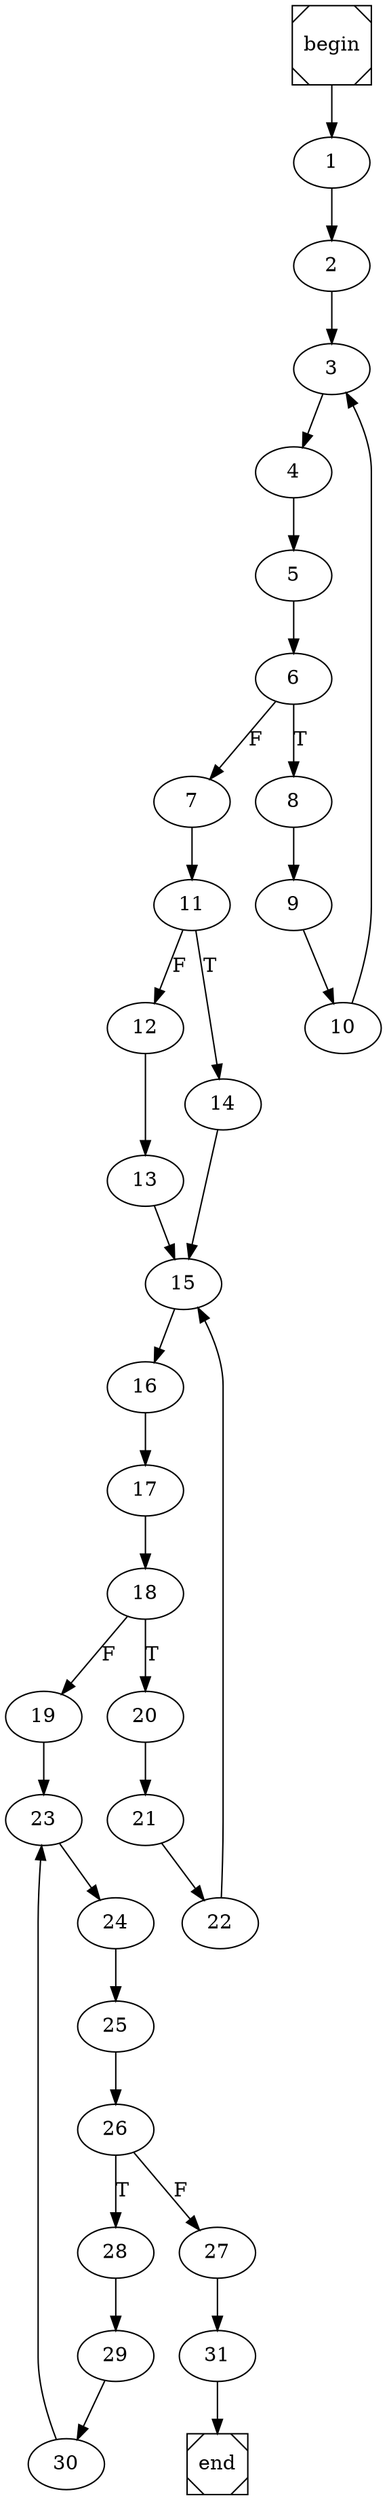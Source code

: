 digraph cfg {
	begin [shape=Msquare];
	end [shape=Msquare];
	begin -> 1;	1 -> 2;	2 -> 3;	3 -> 4;	4 -> 5;	5 -> 6;	6 -> 8[label=T];	6 -> 7[label=F];	7 -> 11;	8 -> 9;	9 -> 10;	10 -> 3;	11 -> 14[label=T];	11 -> 12[label=F];	12 -> 13;	13 -> 15;	14 -> 15;	15 -> 16;	16 -> 17;	17 -> 18;	18 -> 20[label=T];	18 -> 19[label=F];	19 -> 23;	20 -> 21;	21 -> 22;	22 -> 15;	23 -> 24;	24 -> 25;	25 -> 26;	26 -> 28[label=T];	26 -> 27[label=F];	27 -> 31;	28 -> 29;	29 -> 30;	30 -> 23;	31 -> end;}
